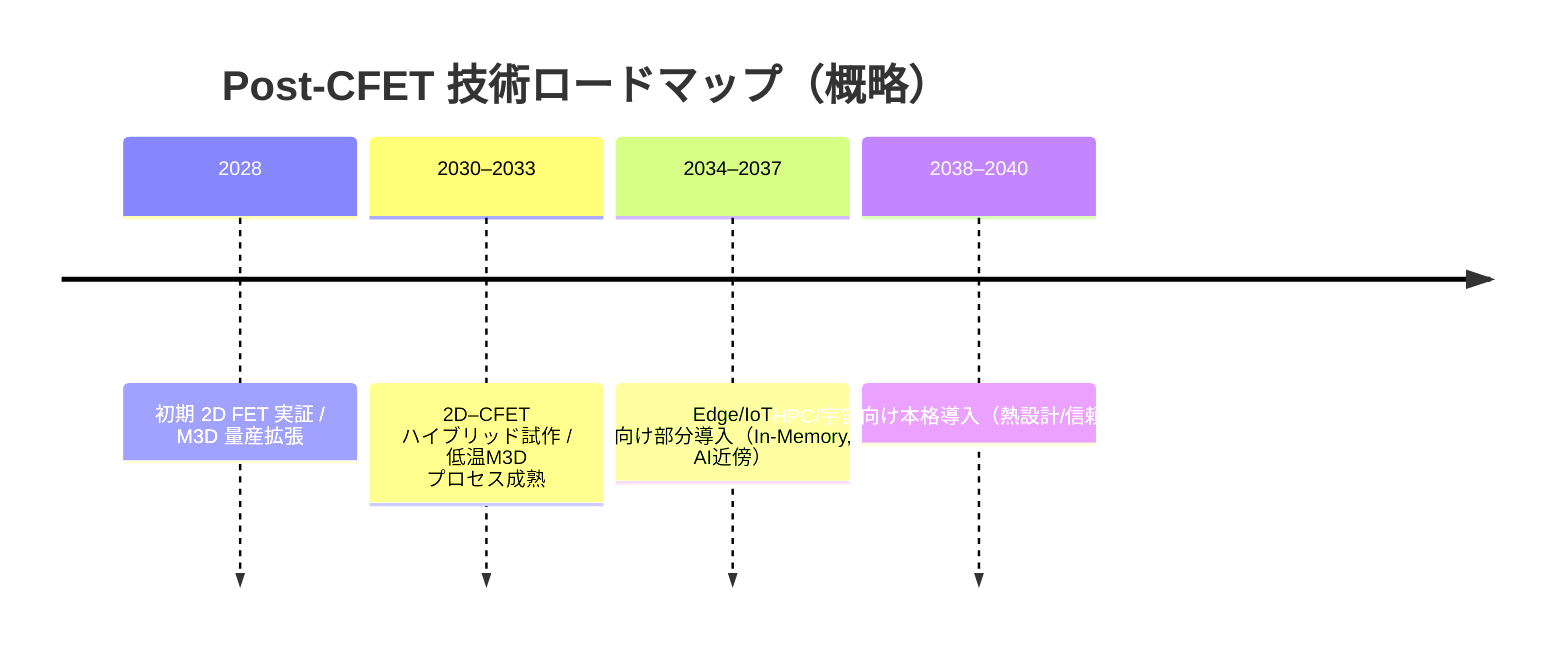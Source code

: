 %% figures/roadmap.mmd
timeline
  title Post-CFET 技術ロードマップ（概略）
  2028 : 初期 2D FET 実証 / M3D 量産拡張
  2030–2033 : 2D–CFET ハイブリッド試作 / 低温M3D プロセス成熟
  2034–2037 : Edge/IoT 向け部分導入（In-Memory, AI近傍）
  2038–2040 : HPC/宇宙向け本格導入（熱設計/信頼性確立）